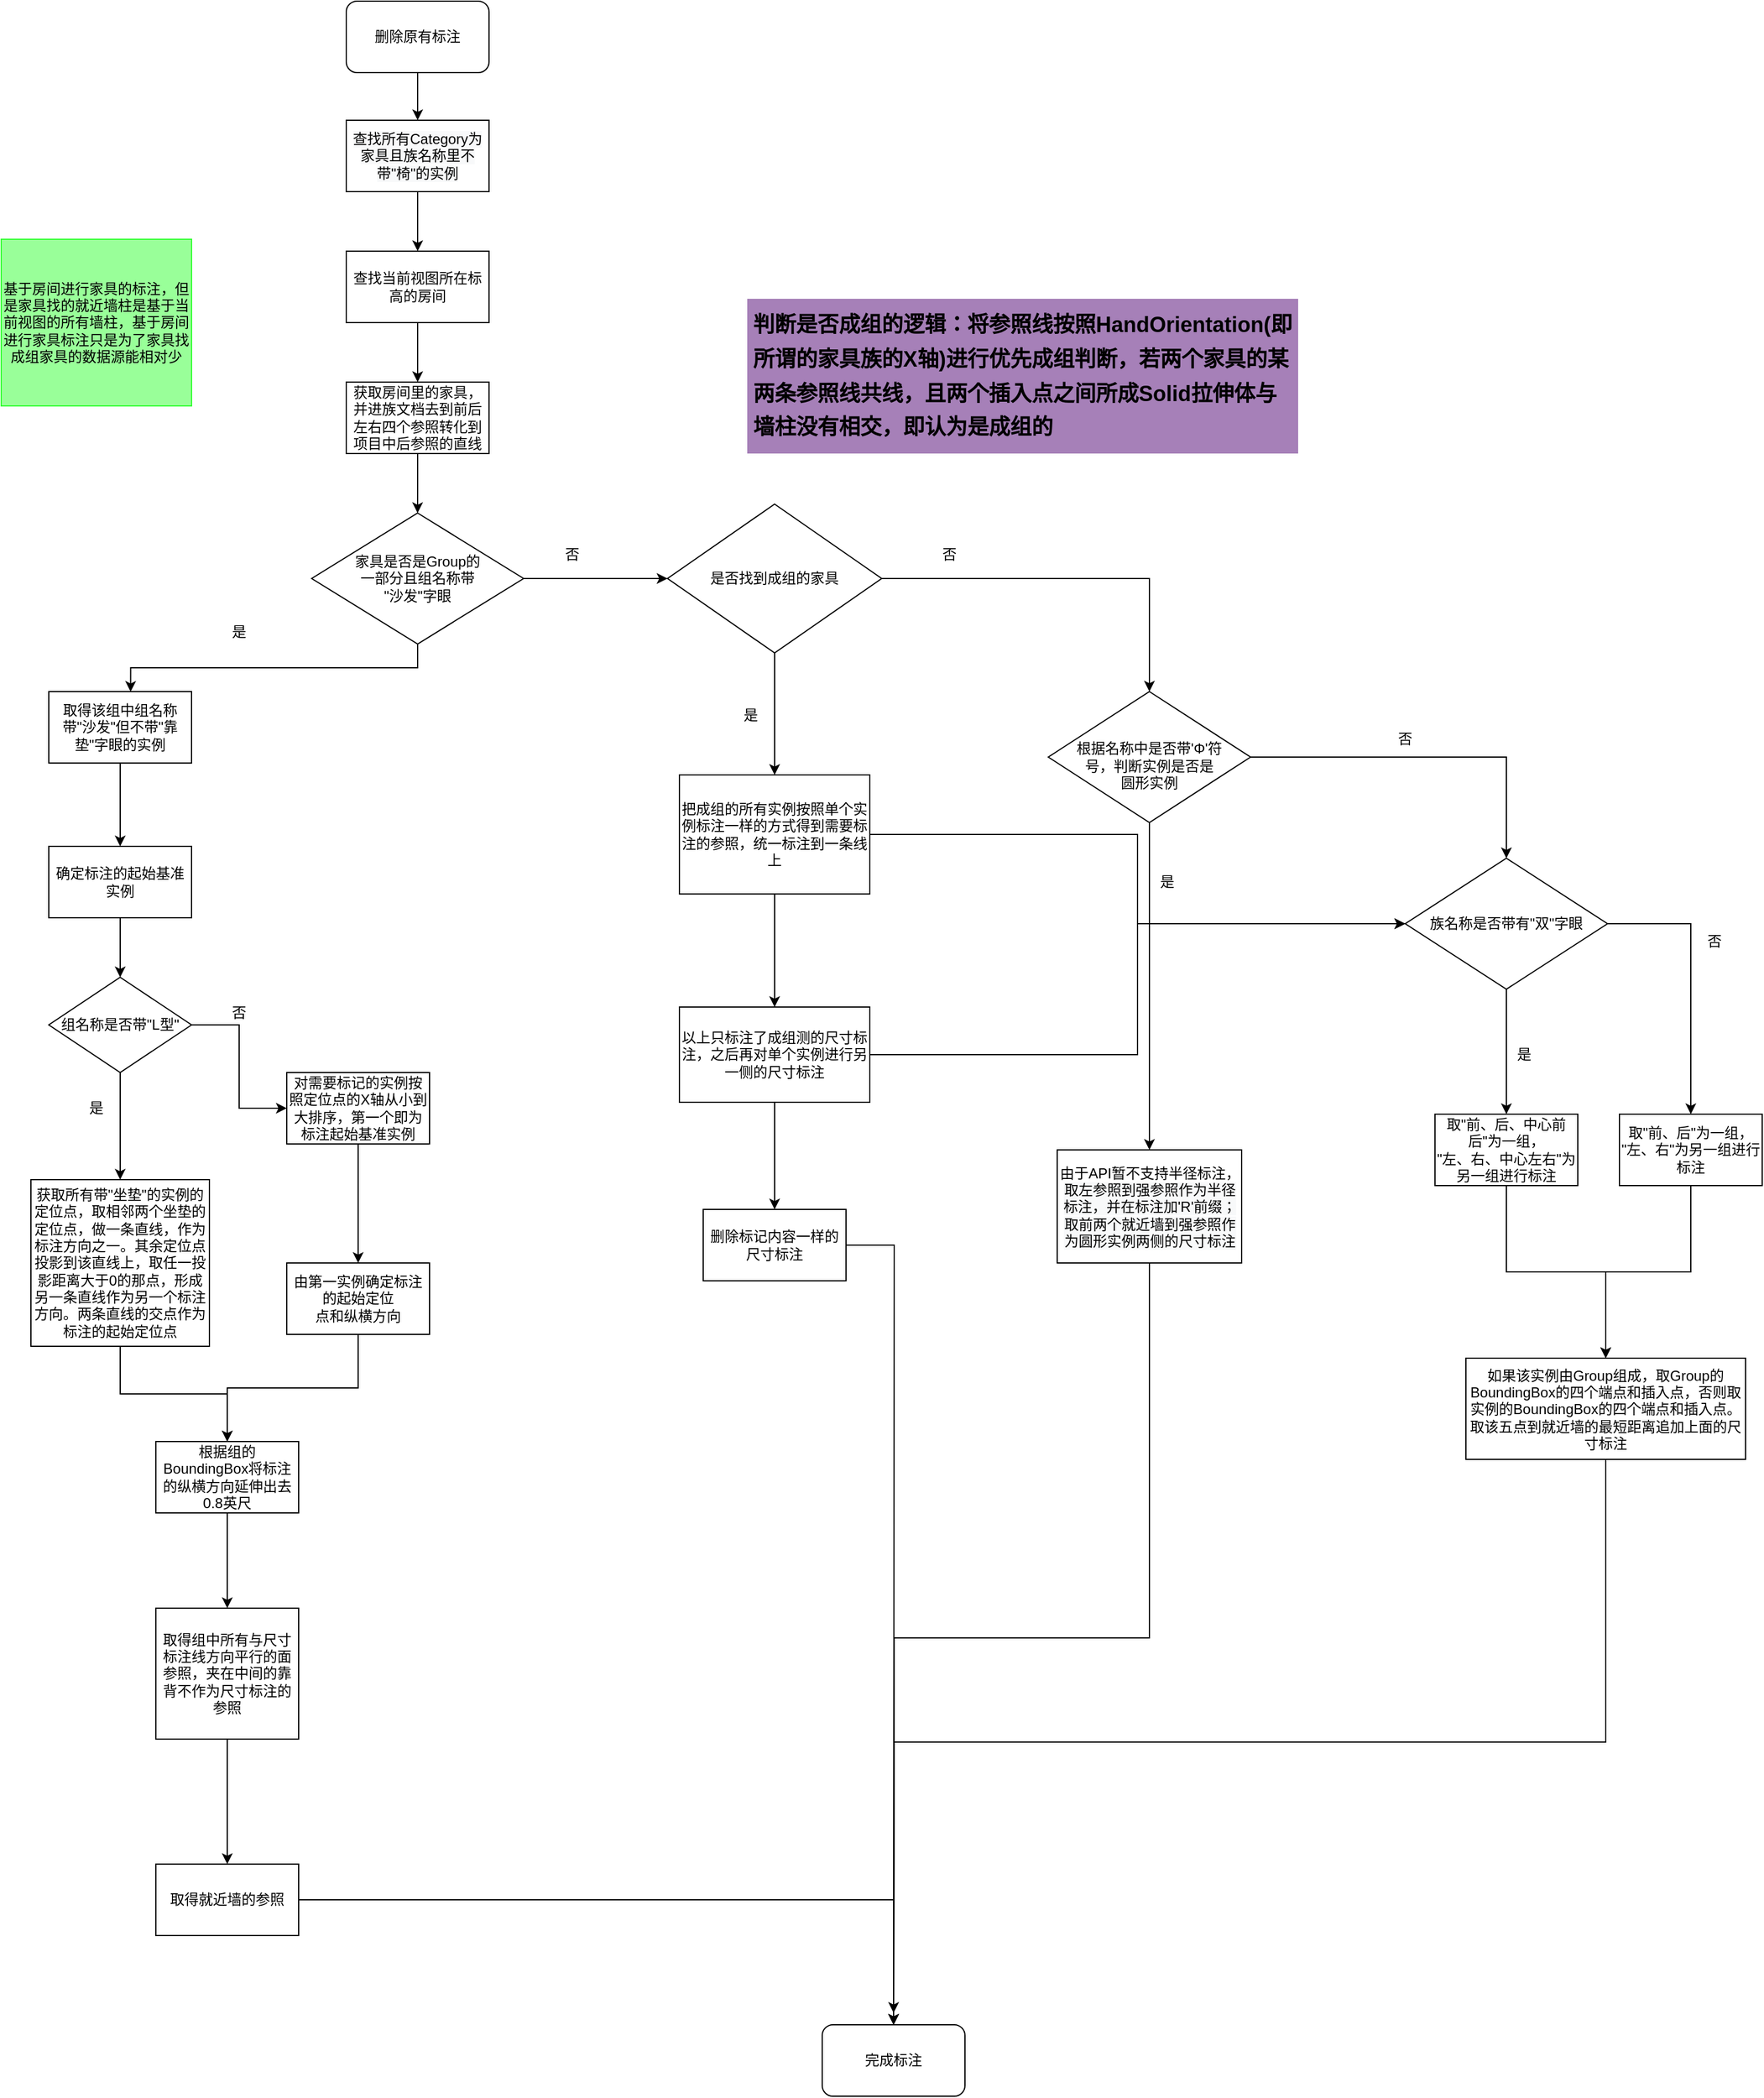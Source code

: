 <mxfile version="14.7.6" type="github">
  <diagram id="fByeOvIanHJRO3AO7uKY" name="Page-1">
    <mxGraphModel dx="2076" dy="1094" grid="1" gridSize="10" guides="1" tooltips="1" connect="1" arrows="1" fold="1" page="1" pageScale="1" pageWidth="827" pageHeight="1169" math="0" shadow="0">
      <root>
        <mxCell id="0" />
        <mxCell id="1" parent="0" />
        <mxCell id="DosYOpkFpXLYxPAaPumv-4" style="edgeStyle=orthogonalEdgeStyle;rounded=0;orthogonalLoop=1;jettySize=auto;html=1;entryX=0.5;entryY=0;entryDx=0;entryDy=0;" parent="1" source="DosYOpkFpXLYxPAaPumv-3" target="DosYOpkFpXLYxPAaPumv-10" edge="1">
          <mxGeometry relative="1" as="geometry">
            <mxPoint x="360" y="260" as="targetPoint" />
          </mxGeometry>
        </mxCell>
        <mxCell id="DosYOpkFpXLYxPAaPumv-3" value="删除原有标注" style="rounded=1;whiteSpace=wrap;html=1;" parent="1" vertex="1">
          <mxGeometry x="300" y="110" width="120" height="60" as="geometry" />
        </mxCell>
        <mxCell id="DosYOpkFpXLYxPAaPumv-12" value="" style="edgeStyle=orthogonalEdgeStyle;rounded=0;orthogonalLoop=1;jettySize=auto;html=1;" parent="1" source="DosYOpkFpXLYxPAaPumv-7" target="DosYOpkFpXLYxPAaPumv-8" edge="1">
          <mxGeometry relative="1" as="geometry" />
        </mxCell>
        <mxCell id="DosYOpkFpXLYxPAaPumv-7" value="查找当前视图所在标高的房间" style="rounded=0;whiteSpace=wrap;html=1;" parent="1" vertex="1">
          <mxGeometry x="300" y="320" width="120" height="60" as="geometry" />
        </mxCell>
        <mxCell id="DosYOpkFpXLYxPAaPumv-17" value="" style="edgeStyle=orthogonalEdgeStyle;rounded=0;orthogonalLoop=1;jettySize=auto;html=1;" parent="1" source="DosYOpkFpXLYxPAaPumv-8" target="DosYOpkFpXLYxPAaPumv-13" edge="1">
          <mxGeometry relative="1" as="geometry" />
        </mxCell>
        <mxCell id="DosYOpkFpXLYxPAaPumv-8" value="获取房间里的家具，并进族文档去到前后左右四个参照转化到项目中后参照的直线" style="rounded=0;whiteSpace=wrap;html=1;" parent="1" vertex="1">
          <mxGeometry x="300" y="430" width="120" height="60" as="geometry" />
        </mxCell>
        <mxCell id="DosYOpkFpXLYxPAaPumv-9" value="基于房间进行家具的标注，但是家具找的就近墙柱是基于当前视图的所有墙柱，基于房间进行家具标注只是为了家具找成组家具的数据源能相对少" style="text;html=1;strokeColor=#33FF33;fillColor=#99FF99;align=center;verticalAlign=middle;whiteSpace=wrap;rounded=0;" parent="1" vertex="1">
          <mxGeometry x="10" y="310" width="160" height="140" as="geometry" />
        </mxCell>
        <mxCell id="DosYOpkFpXLYxPAaPumv-11" value="" style="edgeStyle=orthogonalEdgeStyle;rounded=0;orthogonalLoop=1;jettySize=auto;html=1;" parent="1" source="DosYOpkFpXLYxPAaPumv-10" target="DosYOpkFpXLYxPAaPumv-7" edge="1">
          <mxGeometry relative="1" as="geometry" />
        </mxCell>
        <mxCell id="DosYOpkFpXLYxPAaPumv-10" value="&lt;span style=&quot;color: rgb(0 , 0 , 0) ; font-family: &amp;#34;helvetica&amp;#34; ; font-size: 12px ; font-style: normal ; font-weight: 400 ; letter-spacing: normal ; text-align: center ; text-indent: 0px ; text-transform: none ; word-spacing: 0px ; background-color: rgb(248 , 249 , 250) ; display: inline ; float: none&quot;&gt;查找所有Category为家具且族名称里不带&quot;椅&quot;的实例&lt;/span&gt;" style="rounded=0;whiteSpace=wrap;html=1;strokeColor=#000000;fillColor=#FFFFFF;" parent="1" vertex="1">
          <mxGeometry x="300" y="210" width="120" height="60" as="geometry" />
        </mxCell>
        <mxCell id="DosYOpkFpXLYxPAaPumv-18" style="edgeStyle=orthogonalEdgeStyle;rounded=0;orthogonalLoop=1;jettySize=auto;html=1;exitX=0.5;exitY=1;exitDx=0;exitDy=0;entryX=0.573;entryY=0.003;entryDx=0;entryDy=0;entryPerimeter=0;" parent="1" source="DosYOpkFpXLYxPAaPumv-13" target="DosYOpkFpXLYxPAaPumv-15" edge="1">
          <mxGeometry relative="1" as="geometry" />
        </mxCell>
        <mxCell id="KoUpKzur_F4DTWEkh_oL-8" style="edgeStyle=orthogonalEdgeStyle;rounded=0;orthogonalLoop=1;jettySize=auto;html=1;" edge="1" parent="1" source="DosYOpkFpXLYxPAaPumv-13" target="KoUpKzur_F4DTWEkh_oL-6">
          <mxGeometry relative="1" as="geometry" />
        </mxCell>
        <mxCell id="DosYOpkFpXLYxPAaPumv-13" value="家具是否是Group的&lt;br&gt;一部分且组名称带&lt;br&gt;&quot;沙发&quot;字眼" style="rhombus;whiteSpace=wrap;html=1;strokeColor=#000000;fillColor=#FFFFFF;" parent="1" vertex="1">
          <mxGeometry x="270.94" y="540" width="178.12" height="110" as="geometry" />
        </mxCell>
        <mxCell id="DosYOpkFpXLYxPAaPumv-25" value="" style="edgeStyle=orthogonalEdgeStyle;rounded=0;orthogonalLoop=1;jettySize=auto;html=1;" parent="1" source="DosYOpkFpXLYxPAaPumv-15" target="DosYOpkFpXLYxPAaPumv-24" edge="1">
          <mxGeometry relative="1" as="geometry" />
        </mxCell>
        <mxCell id="DosYOpkFpXLYxPAaPumv-15" value="取得该组中组名称带&quot;沙发&quot;但不带&quot;靠垫&quot;字眼的实例" style="rounded=0;whiteSpace=wrap;html=1;strokeColor=#000000;fillColor=#FFFFFF;" parent="1" vertex="1">
          <mxGeometry x="50" y="690" width="120" height="60" as="geometry" />
        </mxCell>
        <mxCell id="DosYOpkFpXLYxPAaPumv-19" value="是" style="text;html=1;strokeColor=none;fillColor=none;align=center;verticalAlign=middle;whiteSpace=wrap;rounded=0;" parent="1" vertex="1">
          <mxGeometry x="190" y="630" width="40" height="20" as="geometry" />
        </mxCell>
        <mxCell id="DosYOpkFpXLYxPAaPumv-28" value="" style="edgeStyle=orthogonalEdgeStyle;rounded=0;orthogonalLoop=1;jettySize=auto;html=1;" parent="1" source="DosYOpkFpXLYxPAaPumv-20" target="DosYOpkFpXLYxPAaPumv-27" edge="1">
          <mxGeometry relative="1" as="geometry" />
        </mxCell>
        <mxCell id="DosYOpkFpXLYxPAaPumv-35" value="" style="edgeStyle=orthogonalEdgeStyle;rounded=0;orthogonalLoop=1;jettySize=auto;html=1;" parent="1" source="DosYOpkFpXLYxPAaPumv-20" target="DosYOpkFpXLYxPAaPumv-34" edge="1">
          <mxGeometry relative="1" as="geometry" />
        </mxCell>
        <mxCell id="DosYOpkFpXLYxPAaPumv-20" value="组名称是否带&quot;L型&quot;" style="rhombus;whiteSpace=wrap;html=1;rounded=0;fillColor=#FFFFFF;" parent="1" vertex="1">
          <mxGeometry x="50" y="930" width="120" height="80" as="geometry" />
        </mxCell>
        <mxCell id="DosYOpkFpXLYxPAaPumv-26" value="" style="edgeStyle=orthogonalEdgeStyle;rounded=0;orthogonalLoop=1;jettySize=auto;html=1;" parent="1" source="DosYOpkFpXLYxPAaPumv-24" target="DosYOpkFpXLYxPAaPumv-20" edge="1">
          <mxGeometry relative="1" as="geometry" />
        </mxCell>
        <mxCell id="DosYOpkFpXLYxPAaPumv-24" value="确定标注的起始基准实例" style="rounded=0;whiteSpace=wrap;html=1;strokeColor=#000000;fillColor=#FFFFFF;" parent="1" vertex="1">
          <mxGeometry x="50" y="820" width="120" height="60" as="geometry" />
        </mxCell>
        <mxCell id="DosYOpkFpXLYxPAaPumv-33" value="" style="edgeStyle=orthogonalEdgeStyle;rounded=0;orthogonalLoop=1;jettySize=auto;html=1;" parent="1" source="DosYOpkFpXLYxPAaPumv-27" target="DosYOpkFpXLYxPAaPumv-32" edge="1">
          <mxGeometry relative="1" as="geometry" />
        </mxCell>
        <mxCell id="DosYOpkFpXLYxPAaPumv-27" value="对需要标记的实例按照定位点的X轴从小到大排序，第一个即为标注起始基准实例" style="whiteSpace=wrap;html=1;rounded=0;fillColor=#FFFFFF;" parent="1" vertex="1">
          <mxGeometry x="250" y="1010" width="120" height="60" as="geometry" />
        </mxCell>
        <mxCell id="DosYOpkFpXLYxPAaPumv-29" value="否" style="text;html=1;strokeColor=none;fillColor=none;align=center;verticalAlign=middle;whiteSpace=wrap;rounded=0;" parent="1" vertex="1">
          <mxGeometry x="190" y="950" width="40" height="20" as="geometry" />
        </mxCell>
        <mxCell id="DosYOpkFpXLYxPAaPumv-38" value="" style="edgeStyle=orthogonalEdgeStyle;rounded=0;orthogonalLoop=1;jettySize=auto;html=1;" parent="1" source="DosYOpkFpXLYxPAaPumv-32" target="DosYOpkFpXLYxPAaPumv-37" edge="1">
          <mxGeometry relative="1" as="geometry" />
        </mxCell>
        <mxCell id="DosYOpkFpXLYxPAaPumv-32" value="由第一实例确定标注的起始定位&lt;br&gt;点和纵横方向" style="whiteSpace=wrap;html=1;rounded=0;fillColor=#FFFFFF;" parent="1" vertex="1">
          <mxGeometry x="250" y="1170" width="120" height="60" as="geometry" />
        </mxCell>
        <mxCell id="DosYOpkFpXLYxPAaPumv-39" style="edgeStyle=orthogonalEdgeStyle;rounded=0;orthogonalLoop=1;jettySize=auto;html=1;entryX=0.5;entryY=0;entryDx=0;entryDy=0;" parent="1" source="DosYOpkFpXLYxPAaPumv-34" target="DosYOpkFpXLYxPAaPumv-37" edge="1">
          <mxGeometry relative="1" as="geometry" />
        </mxCell>
        <mxCell id="DosYOpkFpXLYxPAaPumv-34" value="获取所有带&quot;坐垫&quot;的实例的定位点，取相邻两个坐垫的定位点，做一条直线，作为标注方向之一。其余定位点投影到该直线上，取任一投影距离大于0的那点，形成另一条直线作为另一个标注方向。两条直线的交点作为标注的起始定位点" style="whiteSpace=wrap;html=1;rounded=0;fillColor=#FFFFFF;" parent="1" vertex="1">
          <mxGeometry x="35" y="1100" width="150" height="140" as="geometry" />
        </mxCell>
        <mxCell id="DosYOpkFpXLYxPAaPumv-36" value="是" style="text;html=1;strokeColor=none;fillColor=none;align=center;verticalAlign=middle;whiteSpace=wrap;rounded=0;" parent="1" vertex="1">
          <mxGeometry x="70" y="1030" width="40" height="20" as="geometry" />
        </mxCell>
        <mxCell id="DosYOpkFpXLYxPAaPumv-41" value="" style="edgeStyle=orthogonalEdgeStyle;rounded=0;orthogonalLoop=1;jettySize=auto;html=1;" parent="1" source="DosYOpkFpXLYxPAaPumv-37" target="DosYOpkFpXLYxPAaPumv-40" edge="1">
          <mxGeometry relative="1" as="geometry" />
        </mxCell>
        <mxCell id="DosYOpkFpXLYxPAaPumv-37" value="根据组的BoundingBox将标注的纵横方向延伸出去0.8英尺" style="whiteSpace=wrap;html=1;rounded=0;fillColor=#FFFFFF;" parent="1" vertex="1">
          <mxGeometry x="140" y="1320" width="120" height="60" as="geometry" />
        </mxCell>
        <mxCell id="DosYOpkFpXLYxPAaPumv-43" value="" style="edgeStyle=orthogonalEdgeStyle;rounded=0;orthogonalLoop=1;jettySize=auto;html=1;" parent="1" source="DosYOpkFpXLYxPAaPumv-40" target="DosYOpkFpXLYxPAaPumv-42" edge="1">
          <mxGeometry relative="1" as="geometry" />
        </mxCell>
        <mxCell id="DosYOpkFpXLYxPAaPumv-40" value="取得组中所有与尺寸标注线方向平行的面参照，夹在中间的靠背不作为尺寸标注的参照" style="whiteSpace=wrap;html=1;rounded=0;fillColor=#FFFFFF;" parent="1" vertex="1">
          <mxGeometry x="140" y="1460" width="120" height="110" as="geometry" />
        </mxCell>
        <mxCell id="DosYOpkFpXLYxPAaPumv-45" style="edgeStyle=orthogonalEdgeStyle;rounded=0;orthogonalLoop=1;jettySize=auto;html=1;" parent="1" source="DosYOpkFpXLYxPAaPumv-42" target="DosYOpkFpXLYxPAaPumv-44" edge="1">
          <mxGeometry relative="1" as="geometry" />
        </mxCell>
        <mxCell id="DosYOpkFpXLYxPAaPumv-42" value="取得就近墙的参照" style="whiteSpace=wrap;html=1;rounded=0;fillColor=#FFFFFF;" parent="1" vertex="1">
          <mxGeometry x="140" y="1675" width="120" height="60" as="geometry" />
        </mxCell>
        <mxCell id="DosYOpkFpXLYxPAaPumv-44" value="完成标注" style="rounded=1;whiteSpace=wrap;html=1;strokeColor=#000000;fillColor=#FFFFFF;" parent="1" vertex="1">
          <mxGeometry x="700" y="1810" width="120" height="60" as="geometry" />
        </mxCell>
        <mxCell id="KoUpKzur_F4DTWEkh_oL-3" value="否" style="text;html=1;strokeColor=none;fillColor=none;align=center;verticalAlign=middle;whiteSpace=wrap;rounded=0;" vertex="1" parent="1">
          <mxGeometry x="470" y="565" width="40" height="20" as="geometry" />
        </mxCell>
        <mxCell id="KoUpKzur_F4DTWEkh_oL-10" value="" style="edgeStyle=orthogonalEdgeStyle;rounded=0;orthogonalLoop=1;jettySize=auto;html=1;" edge="1" parent="1" source="KoUpKzur_F4DTWEkh_oL-6" target="KoUpKzur_F4DTWEkh_oL-9">
          <mxGeometry relative="1" as="geometry" />
        </mxCell>
        <mxCell id="KoUpKzur_F4DTWEkh_oL-17" style="edgeStyle=orthogonalEdgeStyle;rounded=0;orthogonalLoop=1;jettySize=auto;html=1;" edge="1" parent="1" source="KoUpKzur_F4DTWEkh_oL-6" target="KoUpKzur_F4DTWEkh_oL-15">
          <mxGeometry relative="1" as="geometry" />
        </mxCell>
        <mxCell id="KoUpKzur_F4DTWEkh_oL-6" value="是否找到成组的家具" style="rhombus;whiteSpace=wrap;html=1;strokeColor=#000000;fillColor=#FFFFFF;" vertex="1" parent="1">
          <mxGeometry x="570" y="532.5" width="180" height="125" as="geometry" />
        </mxCell>
        <mxCell id="KoUpKzur_F4DTWEkh_oL-46" style="edgeStyle=orthogonalEdgeStyle;rounded=0;orthogonalLoop=1;jettySize=auto;html=1;entryX=0;entryY=0.5;entryDx=0;entryDy=0;" edge="1" parent="1" source="KoUpKzur_F4DTWEkh_oL-9" target="KoUpKzur_F4DTWEkh_oL-28">
          <mxGeometry relative="1" as="geometry" />
        </mxCell>
        <mxCell id="KoUpKzur_F4DTWEkh_oL-48" value="" style="edgeStyle=orthogonalEdgeStyle;rounded=0;orthogonalLoop=1;jettySize=auto;html=1;" edge="1" parent="1" source="KoUpKzur_F4DTWEkh_oL-9" target="KoUpKzur_F4DTWEkh_oL-47">
          <mxGeometry relative="1" as="geometry" />
        </mxCell>
        <mxCell id="KoUpKzur_F4DTWEkh_oL-9" value="把成组的所有实例按照单个实例标注一样的方式得到需要标注的参照，统一标注到一条线上" style="whiteSpace=wrap;html=1;fillColor=#FFFFFF;" vertex="1" parent="1">
          <mxGeometry x="580" y="760" width="160" height="100" as="geometry" />
        </mxCell>
        <mxCell id="KoUpKzur_F4DTWEkh_oL-11" value="是" style="text;html=1;strokeColor=none;fillColor=none;align=center;verticalAlign=middle;whiteSpace=wrap;rounded=0;" vertex="1" parent="1">
          <mxGeometry x="620" y="700" width="40" height="20" as="geometry" />
        </mxCell>
        <mxCell id="KoUpKzur_F4DTWEkh_oL-13" value="否" style="text;html=1;strokeColor=none;fillColor=none;align=center;verticalAlign=middle;whiteSpace=wrap;rounded=0;" vertex="1" parent="1">
          <mxGeometry x="787" y="565" width="40" height="20" as="geometry" />
        </mxCell>
        <mxCell id="KoUpKzur_F4DTWEkh_oL-19" value="" style="edgeStyle=orthogonalEdgeStyle;rounded=0;orthogonalLoop=1;jettySize=auto;html=1;" edge="1" parent="1" source="KoUpKzur_F4DTWEkh_oL-15" target="KoUpKzur_F4DTWEkh_oL-18">
          <mxGeometry relative="1" as="geometry" />
        </mxCell>
        <mxCell id="KoUpKzur_F4DTWEkh_oL-29" value="" style="edgeStyle=orthogonalEdgeStyle;rounded=0;orthogonalLoop=1;jettySize=auto;html=1;" edge="1" parent="1" source="KoUpKzur_F4DTWEkh_oL-15" target="KoUpKzur_F4DTWEkh_oL-28">
          <mxGeometry relative="1" as="geometry" />
        </mxCell>
        <mxCell id="KoUpKzur_F4DTWEkh_oL-15" value="&lt;br&gt;根据名称中是否带&#39;Φ&#39;符&lt;br&gt;号，判断实例是否是&lt;br&gt;圆形实例" style="rhombus;whiteSpace=wrap;html=1;sketch=0;strokeColor=#000000;fillColor=#ffffff;" vertex="1" parent="1">
          <mxGeometry x="890" y="690" width="170" height="110" as="geometry" />
        </mxCell>
        <mxCell id="KoUpKzur_F4DTWEkh_oL-55" style="edgeStyle=orthogonalEdgeStyle;rounded=0;orthogonalLoop=1;jettySize=auto;html=1;exitX=0.5;exitY=1;exitDx=0;exitDy=0;" edge="1" parent="1" source="KoUpKzur_F4DTWEkh_oL-18">
          <mxGeometry relative="1" as="geometry">
            <mxPoint x="760" y="1800" as="targetPoint" />
          </mxGeometry>
        </mxCell>
        <mxCell id="KoUpKzur_F4DTWEkh_oL-18" value="由于API暂不支持半径标注，&lt;span style=&quot;color: rgb(0 , 0 , 0) ; font-family: &amp;#34;helvetica&amp;#34; ; font-size: 12px ; font-style: normal ; font-weight: 400 ; letter-spacing: normal ; text-align: center ; text-indent: 0px ; text-transform: none ; word-spacing: 0px ; background-color: rgb(248 , 249 , 250) ; display: inline ; float: none&quot;&gt;取左参照到强参照作为半径标注，并在标注加&#39;R&#39;前缀；取前两个就近墙到强参照作为圆形实例两侧的尺寸标注&lt;/span&gt;" style="whiteSpace=wrap;html=1;sketch=0;" vertex="1" parent="1">
          <mxGeometry x="897.5" y="1075" width="155" height="95" as="geometry" />
        </mxCell>
        <mxCell id="KoUpKzur_F4DTWEkh_oL-21" value="是" style="text;html=1;strokeColor=none;fillColor=none;align=center;verticalAlign=middle;whiteSpace=wrap;rounded=0;sketch=0;" vertex="1" parent="1">
          <mxGeometry x="970" y="840" width="40" height="20" as="geometry" />
        </mxCell>
        <mxCell id="KoUpKzur_F4DTWEkh_oL-35" value="" style="edgeStyle=orthogonalEdgeStyle;rounded=0;orthogonalLoop=1;jettySize=auto;html=1;" edge="1" parent="1" source="KoUpKzur_F4DTWEkh_oL-28" target="KoUpKzur_F4DTWEkh_oL-34">
          <mxGeometry relative="1" as="geometry" />
        </mxCell>
        <mxCell id="KoUpKzur_F4DTWEkh_oL-39" value="" style="edgeStyle=orthogonalEdgeStyle;rounded=0;orthogonalLoop=1;jettySize=auto;html=1;" edge="1" parent="1" source="KoUpKzur_F4DTWEkh_oL-28" target="KoUpKzur_F4DTWEkh_oL-38">
          <mxGeometry relative="1" as="geometry" />
        </mxCell>
        <mxCell id="KoUpKzur_F4DTWEkh_oL-28" value="族名称是否带有&quot;双&quot;字眼" style="rhombus;whiteSpace=wrap;html=1;sketch=0;strokeColor=#000000;fillColor=#ffffff;" vertex="1" parent="1">
          <mxGeometry x="1190" y="830" width="170" height="110" as="geometry" />
        </mxCell>
        <mxCell id="KoUpKzur_F4DTWEkh_oL-31" value="否" style="text;html=1;strokeColor=none;fillColor=none;align=center;verticalAlign=middle;whiteSpace=wrap;rounded=0;sketch=0;" vertex="1" parent="1">
          <mxGeometry x="1170" y="720" width="40" height="20" as="geometry" />
        </mxCell>
        <mxCell id="KoUpKzur_F4DTWEkh_oL-42" value="" style="edgeStyle=orthogonalEdgeStyle;rounded=0;orthogonalLoop=1;jettySize=auto;html=1;" edge="1" parent="1" source="KoUpKzur_F4DTWEkh_oL-34" target="KoUpKzur_F4DTWEkh_oL-41">
          <mxGeometry relative="1" as="geometry" />
        </mxCell>
        <mxCell id="KoUpKzur_F4DTWEkh_oL-34" value="取&quot;前、后、中心前后&quot;为一组，&lt;br&gt;&quot;左、右、中心左右&quot;为另一组进行标注" style="whiteSpace=wrap;html=1;sketch=0;" vertex="1" parent="1">
          <mxGeometry x="1215" y="1045" width="120" height="60" as="geometry" />
        </mxCell>
        <mxCell id="KoUpKzur_F4DTWEkh_oL-36" value="是" style="text;html=1;strokeColor=none;fillColor=none;align=center;verticalAlign=middle;whiteSpace=wrap;rounded=0;sketch=0;" vertex="1" parent="1">
          <mxGeometry x="1270" y="985" width="40" height="20" as="geometry" />
        </mxCell>
        <mxCell id="KoUpKzur_F4DTWEkh_oL-44" style="edgeStyle=orthogonalEdgeStyle;rounded=0;orthogonalLoop=1;jettySize=auto;html=1;exitX=0.5;exitY=1;exitDx=0;exitDy=0;entryX=0.5;entryY=0;entryDx=0;entryDy=0;" edge="1" parent="1" source="KoUpKzur_F4DTWEkh_oL-38" target="KoUpKzur_F4DTWEkh_oL-41">
          <mxGeometry relative="1" as="geometry" />
        </mxCell>
        <mxCell id="KoUpKzur_F4DTWEkh_oL-38" value="&lt;span&gt;取&quot;前、后&quot;为一组，&lt;/span&gt;&lt;br&gt;&lt;span&gt;&quot;左、右&quot;为另一组进行标注&lt;/span&gt;" style="whiteSpace=wrap;html=1;sketch=0;" vertex="1" parent="1">
          <mxGeometry x="1370" y="1045" width="120" height="60" as="geometry" />
        </mxCell>
        <mxCell id="KoUpKzur_F4DTWEkh_oL-40" value="否" style="text;html=1;strokeColor=none;fillColor=none;align=center;verticalAlign=middle;whiteSpace=wrap;rounded=0;sketch=0;" vertex="1" parent="1">
          <mxGeometry x="1430" y="890" width="40" height="20" as="geometry" />
        </mxCell>
        <mxCell id="KoUpKzur_F4DTWEkh_oL-56" style="edgeStyle=orthogonalEdgeStyle;rounded=0;orthogonalLoop=1;jettySize=auto;html=1;exitX=0.5;exitY=1;exitDx=0;exitDy=0;" edge="1" parent="1" source="KoUpKzur_F4DTWEkh_oL-41">
          <mxGeometry relative="1" as="geometry">
            <mxPoint x="760" y="1810" as="targetPoint" />
          </mxGeometry>
        </mxCell>
        <mxCell id="KoUpKzur_F4DTWEkh_oL-41" value="如果该实例由Group组成，取Group的BoundingBox的四个端点和插入点，否则取实例的BoundingBox的四个端点和插入点。取该五点到就近墙的最短距离追加上面的尺寸标注" style="whiteSpace=wrap;html=1;sketch=0;" vertex="1" parent="1">
          <mxGeometry x="1241" y="1250" width="235" height="85" as="geometry" />
        </mxCell>
        <mxCell id="KoUpKzur_F4DTWEkh_oL-50" value="" style="edgeStyle=orthogonalEdgeStyle;rounded=0;orthogonalLoop=1;jettySize=auto;html=1;" edge="1" parent="1" source="KoUpKzur_F4DTWEkh_oL-47" target="KoUpKzur_F4DTWEkh_oL-49">
          <mxGeometry relative="1" as="geometry" />
        </mxCell>
        <mxCell id="KoUpKzur_F4DTWEkh_oL-51" style="edgeStyle=orthogonalEdgeStyle;rounded=0;orthogonalLoop=1;jettySize=auto;html=1;entryX=0;entryY=0.5;entryDx=0;entryDy=0;" edge="1" parent="1" source="KoUpKzur_F4DTWEkh_oL-47" target="KoUpKzur_F4DTWEkh_oL-28">
          <mxGeometry relative="1" as="geometry" />
        </mxCell>
        <mxCell id="KoUpKzur_F4DTWEkh_oL-47" value="以上只标注了成组测的尺寸标注，之后再对单个实例进行另一侧的尺寸标注&lt;br&gt;" style="whiteSpace=wrap;html=1;fillColor=#FFFFFF;" vertex="1" parent="1">
          <mxGeometry x="580" y="955" width="160" height="80" as="geometry" />
        </mxCell>
        <mxCell id="KoUpKzur_F4DTWEkh_oL-54" style="edgeStyle=orthogonalEdgeStyle;rounded=0;orthogonalLoop=1;jettySize=auto;html=1;exitX=1;exitY=0.5;exitDx=0;exitDy=0;" edge="1" parent="1" source="KoUpKzur_F4DTWEkh_oL-49">
          <mxGeometry relative="1" as="geometry">
            <mxPoint x="760" y="1810" as="targetPoint" />
          </mxGeometry>
        </mxCell>
        <mxCell id="KoUpKzur_F4DTWEkh_oL-49" value="删除标记内容一样的尺寸标注" style="whiteSpace=wrap;html=1;fillColor=#FFFFFF;" vertex="1" parent="1">
          <mxGeometry x="600" y="1125" width="120" height="60" as="geometry" />
        </mxCell>
        <mxCell id="KoUpKzur_F4DTWEkh_oL-57" value="&lt;h1&gt;&lt;font style=&quot;font-size: 18px&quot;&gt;判断是否成组的逻辑：将参照线按照HandOrientation(即所谓的家具族的X轴)进行优先成组判断，若两个家具的某两条参照线共线，且两个插入点之间所成Solid拉伸体与墙柱没有相交，即认为是成组的&lt;/font&gt;&lt;/h1&gt;" style="text;html=1;strokeColor=none;fillColor=#A680B8;spacing=5;spacingTop=-20;whiteSpace=wrap;overflow=hidden;rounded=0;sketch=0;" vertex="1" parent="1">
          <mxGeometry x="637" y="360" width="463" height="130" as="geometry" />
        </mxCell>
      </root>
    </mxGraphModel>
  </diagram>
</mxfile>
